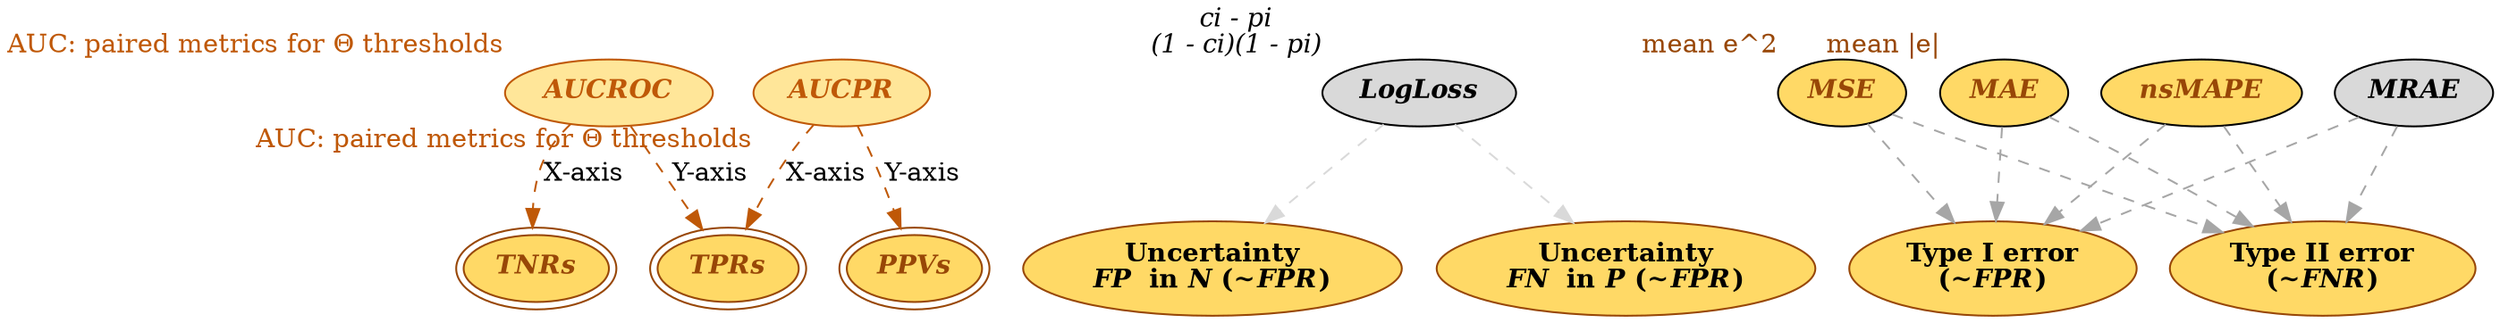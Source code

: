 ﻿# Binary-Classification Performance Instruments Dependency Graph
# (Graphics-based metrics and probabilistic error/loss measures)
# Author: Gürol Canbek, gurol44@gmail.com
# Version: 1.5
# Last Update Date: 26 May 2020
# First Date: 19 September 2017
#
# This file is licensed under  
# 
#   G N U   A F F E R O   G E N E R A L   P U B L I C   L I C E N S E
#        V e r s i o n   3 ,   1 9   N o v e m b e r   2 0 0 7 
# 
# perfscheme – Visualized Scheme for Binary-Classification Performance Evaluation
# Copyright (C) 2017-2020  Gürol Canbek
# 
# This program is free software: you can redistribute it and/or modify
# it under the terms of the GNU Affero General Public License as published
# by the Free Software Foundation, either version 3 of the License, or
# (at your option) any later version.
# 
# This program is distributed in the hope that it will be useful,
# but WITHOUT ANY WARRANTY; without even the implied warranty of
# MERCHANTABILITY or FITNESS FOR A PARTICULAR PURPOSE.  See the
# GNU Affero General Public License for more details.
# You should have received a copy of the GNU Affero General Public License
# along with this program.  If not, see <https://www.gnu.org/licenses/>.
#  
# See the full notice license file in <https://github.com/gurol/ptopi>
#
# Usage (graphviz must be installed):
# dot -Tpdf PToPI.dot -o PToPI.pdf
digraph BinClassRoadMap {
	size = "320, 240"
	dpi = 96.0
	forcelabels = true
	# subgraph cluster_base_measures {
	# 	TP FP FN TN
	# 	label="BaseMeasures" 
	# }

	# Nodes for Graphic based metrics
	TPRs[label=<<b><i>TPRs</i></b>> style="filled" color="#984707" fillcolor="#ffd966" fontcolor="#984707" penwidth=1.0 peripheries=2]
	TNRs[label=<<b><i>TNRs</i></b>> style="filled" color="#984707" fillcolor="#ffd966" fontcolor="#984707" penwidth=1.0 peripheries=2]
	PPVs[label=<<b><i>PPVs</i></b>> style="filled" color="#984707" fillcolor="#ffd966" fontcolor="#984707" penwidth=1.0 peripheries=2]

	AUCROC[label=<<b><i>AUCROC</i></b>> style="filled" color="#bf5807" fillcolor="#ffe699" fontcolor="#bf5807" penwidth=1.0 xlabel="AUC: paired metrics for Θ thresholds"]
	AUCPR[label=<<b><i>AUCPR</i></b>> style="filled" color="#bf5807" fillcolor="#ffe699" fontcolor="#bf5807" penwidth=1.0 xlabel="AUC: paired metrics for Θ thresholds"]

	# Nodes for Probabilistic error/loss measures
	LogLoss[label=<<b><i>LogLoss</i></b>> style="filled" fillcolor="#d9d9d9" fontcolor="black" penwidth=1.0 xlabel=<<i>ci - pi</i><br/><i>(1 - ci)(1 - pi)</i>>]
    nsMAPE[label=<<b><i>nsMAPE</i></b>> style="filled" fillcolor="#ffd966" fontcolor="#984707" penwidth=1.0 xlabel=""]
    MAE[label=<<b><i>MAE</i></b>> style="filled" fillcolor="#ffd966" fontcolor="#984707" penwidth=1.0 xlabel="mean |e|"]
	MSE[label=<<b><i>MSE</i></b>> style="filled" fillcolor="#ffd966" fontcolor="#984707" penwidth=1.0 xlabel="mean e^2"]
    MRAE[label=<<b><i>MRAE</i></b>> style="filled" fillcolor="#d9d9d9" fontcolor="black" penwidth=1.0 xlabel=""]

    TypeIerror[label=<<b>Type I error<br/>(~<i>FPR</i>)</b>> style="filled" color="#984707" fillcolor="#ffd966" penwidth=1.0]
	TypeIIerror[label=<<b>Type II error<br/>(~<i>FNR</i>)</b>> style="filled" color="#984707" fillcolor="#ffd966" penwidth=1.0]
	UncertaintyInN[label=<<b>Uncertainty<br/><i>FP</i>&nbsp; in <i>N</i>&nbsp;(~<i>FPR</i>)</b>> style="filled" color="#984707" fillcolor="#ffd966" penwidth=1.0]
	UncertaintyInP[label=<<b>Uncertainty<br/><i>FN</i>&nbsp; in <i>P</i>&nbsp;(~<i>FPR</i>)</b>>style="filled" color="#984707" fillcolor="#ffd966" penwidth=1.0]

	# Nodes for Graphic based metrics
	AUCROC -> TPRs [label="Y-axis" color="#bf5807" style="dashed"]
	AUCROC -> TNRs [label="X-axis" color="#bf5807" style="dashed"]
	AUCPR -> PPVs [label="Y-axis" color="#bf5807" style="dashed"]
	AUCPR -> TPRs [label="X-axis" color="#bf5807" style="dashed"]

	# {rank=same TPRs TNRs PPVs TPR}

    # Nodes for Probabilistic error/loss measures
	LogLoss -> UncertaintyInP [label="" color="#d9d9d9" style="dashed"]
	LogLoss -> UncertaintyInN [label="" color="#d9d9d9" style="dashed"]
	MRAE -> TypeIerror [label="" color="#a6a6a6" style="dashed"]
	MRAE -> TypeIIerror [label="" color="#a6a6a6" style="dashed"]
	MSE -> TypeIerror [label="" color="#a6a6a6" style="dashed"]
	MSE -> TypeIIerror [label="" color="#a6a6a6" style="dashed"]
	MAE -> TypeIerror [label="" color="#a6a6a6" style="dashed"]
	MAE -> TypeIIerror [label="" color="#a6a6a6" style="dashed"]
	nsMAPE -> TypeIerror [label="" color="#a6a6a6" style="dashed"]
	nsMAPE -> TypeIIerror [label="" color="#a6a6a6" style="dashed"]

	# {rank=same UncertaintyInP UncertaintyInN TypeIerror TypeIIerror FPR FNR}
}